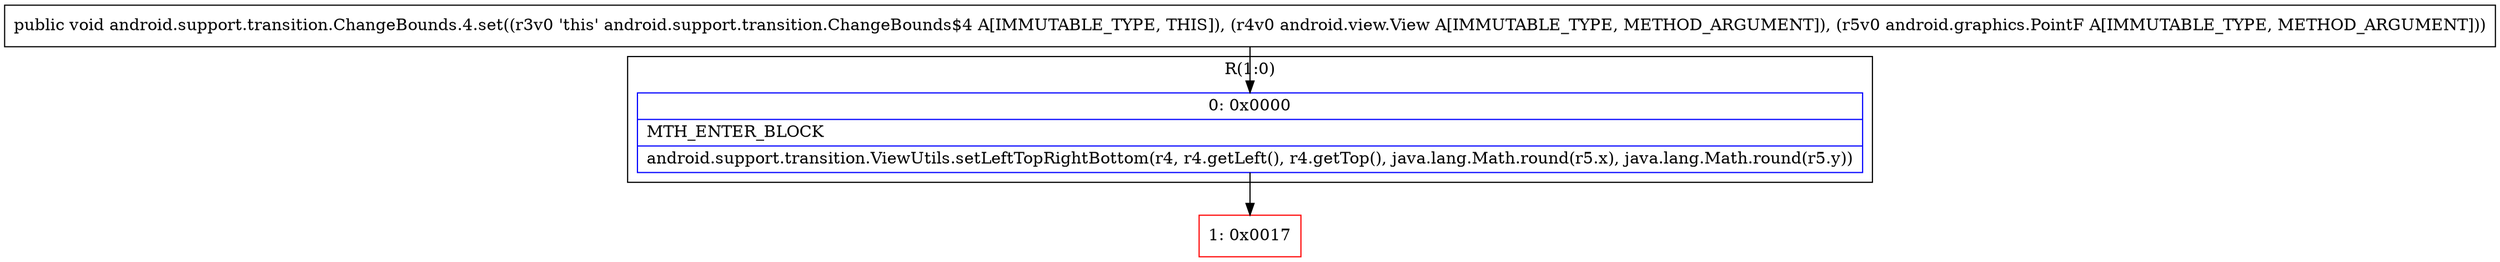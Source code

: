 digraph "CFG forandroid.support.transition.ChangeBounds.4.set(Landroid\/view\/View;Landroid\/graphics\/PointF;)V" {
subgraph cluster_Region_1032415086 {
label = "R(1:0)";
node [shape=record,color=blue];
Node_0 [shape=record,label="{0\:\ 0x0000|MTH_ENTER_BLOCK\l|android.support.transition.ViewUtils.setLeftTopRightBottom(r4, r4.getLeft(), r4.getTop(), java.lang.Math.round(r5.x), java.lang.Math.round(r5.y))\l}"];
}
Node_1 [shape=record,color=red,label="{1\:\ 0x0017}"];
MethodNode[shape=record,label="{public void android.support.transition.ChangeBounds.4.set((r3v0 'this' android.support.transition.ChangeBounds$4 A[IMMUTABLE_TYPE, THIS]), (r4v0 android.view.View A[IMMUTABLE_TYPE, METHOD_ARGUMENT]), (r5v0 android.graphics.PointF A[IMMUTABLE_TYPE, METHOD_ARGUMENT])) }"];
MethodNode -> Node_0;
Node_0 -> Node_1;
}

